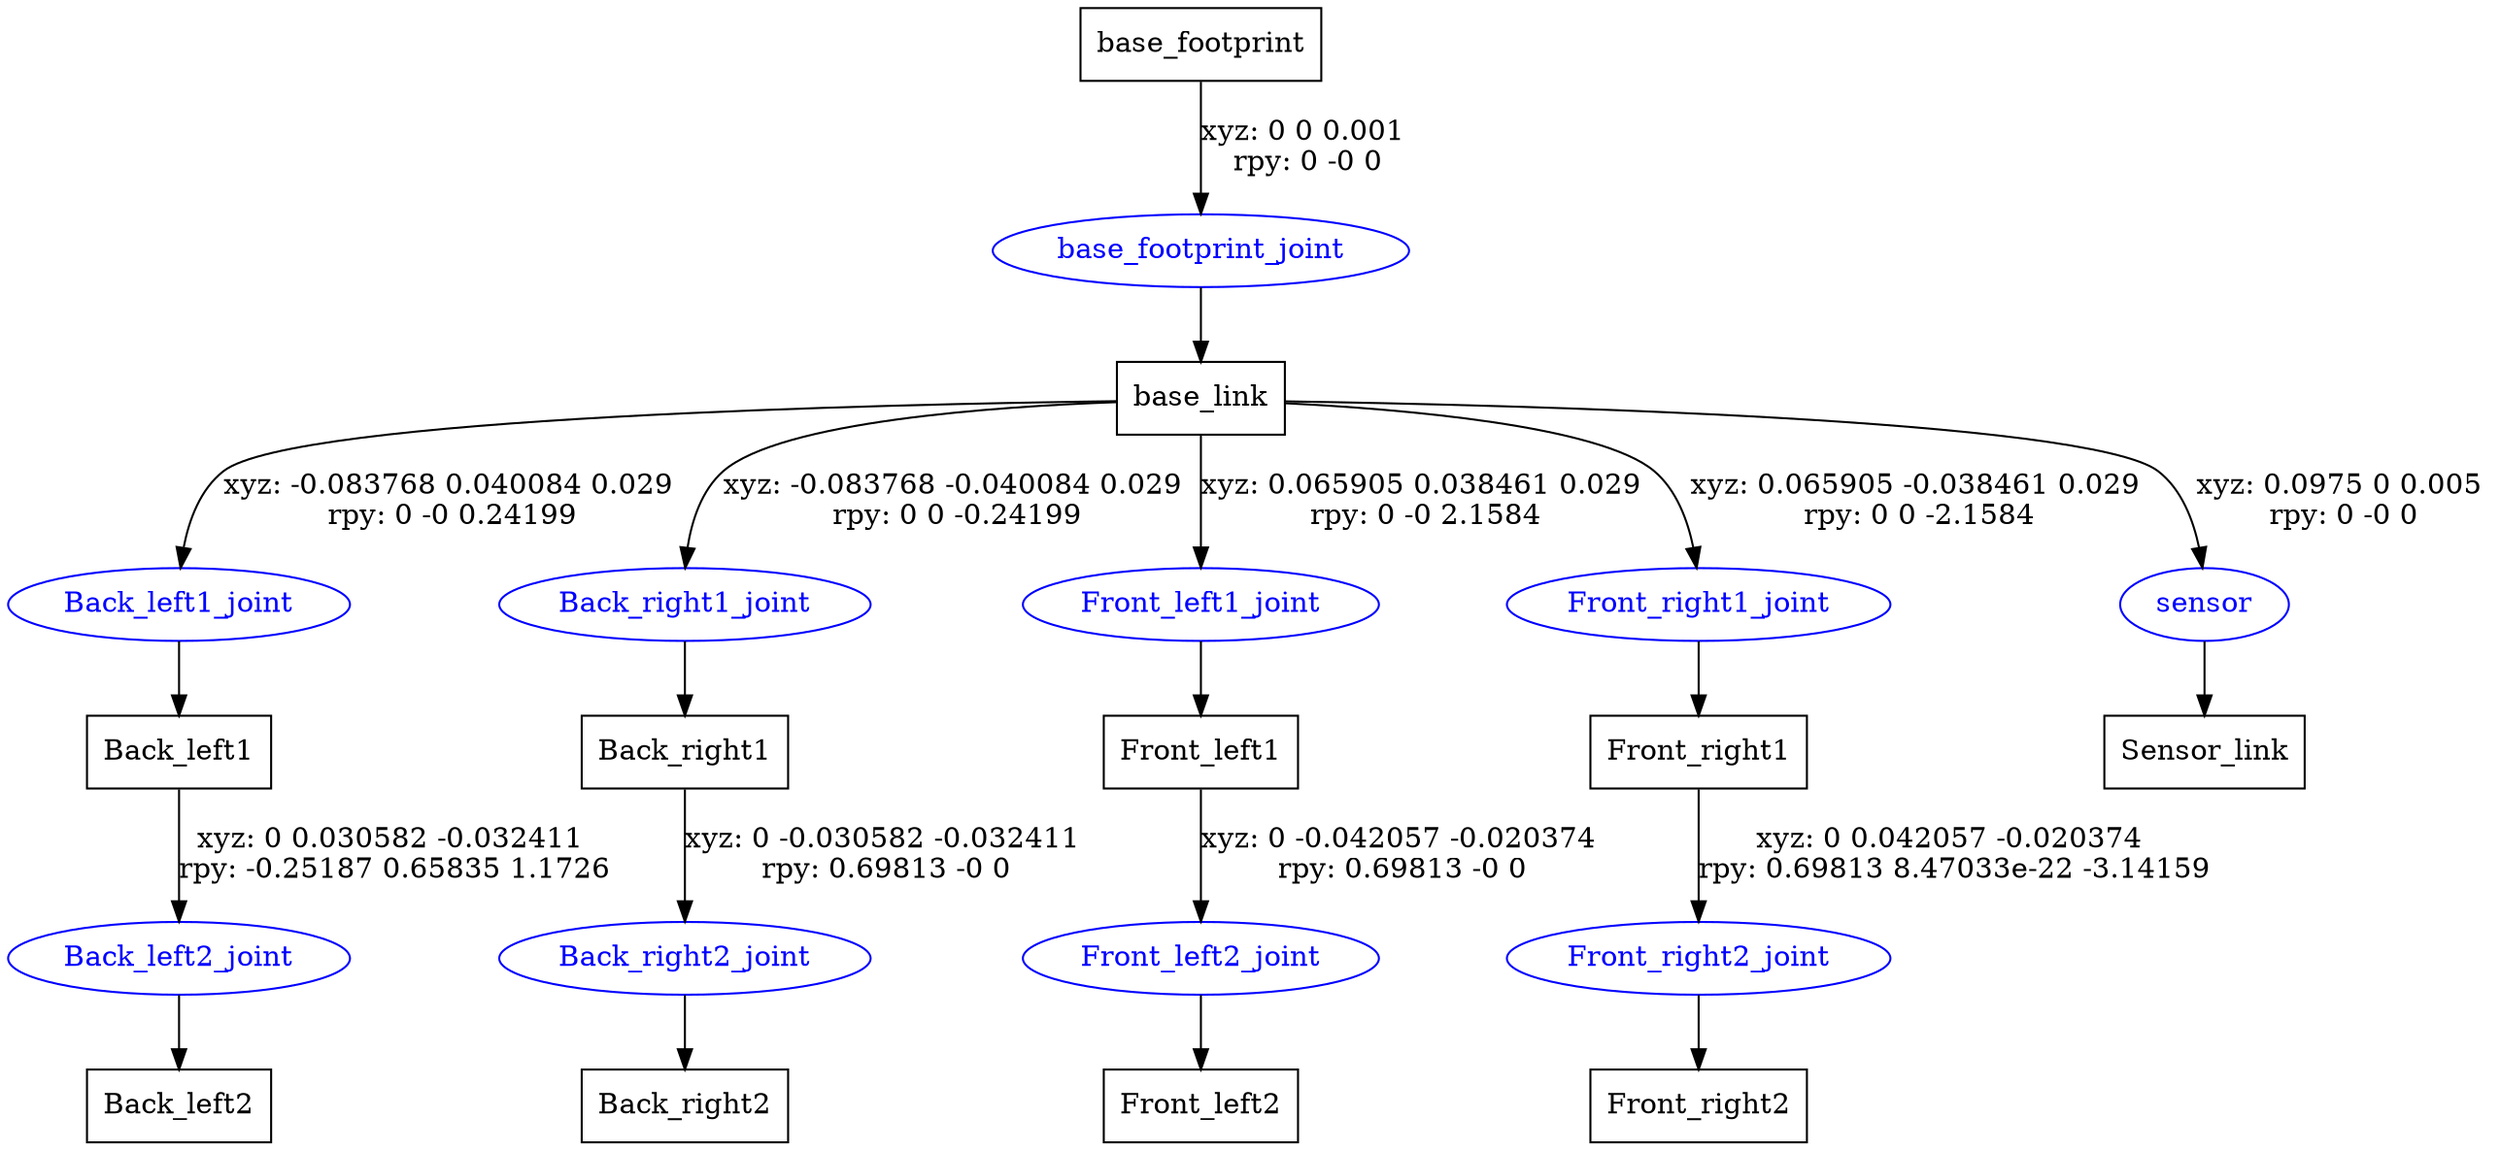 digraph G {
node [shape=box];
"base_footprint" [label="base_footprint"];
"base_link" [label="base_link"];
"Back_left1" [label="Back_left1"];
"Back_left2" [label="Back_left2"];
"Back_right1" [label="Back_right1"];
"Back_right2" [label="Back_right2"];
"Front_left1" [label="Front_left1"];
"Front_left2" [label="Front_left2"];
"Front_right1" [label="Front_right1"];
"Front_right2" [label="Front_right2"];
"Sensor_link" [label="Sensor_link"];
node [shape=ellipse, color=blue, fontcolor=blue];
"base_footprint" -> "base_footprint_joint" [label="xyz: 0 0 0.001 \nrpy: 0 -0 0"]
"base_footprint_joint" -> "base_link"
"base_link" -> "Back_left1_joint" [label="xyz: -0.083768 0.040084 0.029 \nrpy: 0 -0 0.24199"]
"Back_left1_joint" -> "Back_left1"
"Back_left1" -> "Back_left2_joint" [label="xyz: 0 0.030582 -0.032411 \nrpy: -0.25187 0.65835 1.1726"]
"Back_left2_joint" -> "Back_left2"
"base_link" -> "Back_right1_joint" [label="xyz: -0.083768 -0.040084 0.029 \nrpy: 0 0 -0.24199"]
"Back_right1_joint" -> "Back_right1"
"Back_right1" -> "Back_right2_joint" [label="xyz: 0 -0.030582 -0.032411 \nrpy: 0.69813 -0 0"]
"Back_right2_joint" -> "Back_right2"
"base_link" -> "Front_left1_joint" [label="xyz: 0.065905 0.038461 0.029 \nrpy: 0 -0 2.1584"]
"Front_left1_joint" -> "Front_left1"
"Front_left1" -> "Front_left2_joint" [label="xyz: 0 -0.042057 -0.020374 \nrpy: 0.69813 -0 0"]
"Front_left2_joint" -> "Front_left2"
"base_link" -> "Front_right1_joint" [label="xyz: 0.065905 -0.038461 0.029 \nrpy: 0 0 -2.1584"]
"Front_right1_joint" -> "Front_right1"
"Front_right1" -> "Front_right2_joint" [label="xyz: 0 0.042057 -0.020374 \nrpy: 0.69813 8.47033e-22 -3.14159"]
"Front_right2_joint" -> "Front_right2"
"base_link" -> "sensor" [label="xyz: 0.0975 0 0.005 \nrpy: 0 -0 0"]
"sensor" -> "Sensor_link"
}
